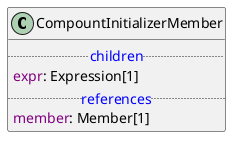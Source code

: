 @startuml
hide empty members
    
    class CompountInitializerMember {
    ..<color:blue>children</color>..
    <color:purple>expr</color>: Expression[1]
    ..<color:blue>references</color>..
    <color:purple>member</color>: Member[1]
    }
@enduml